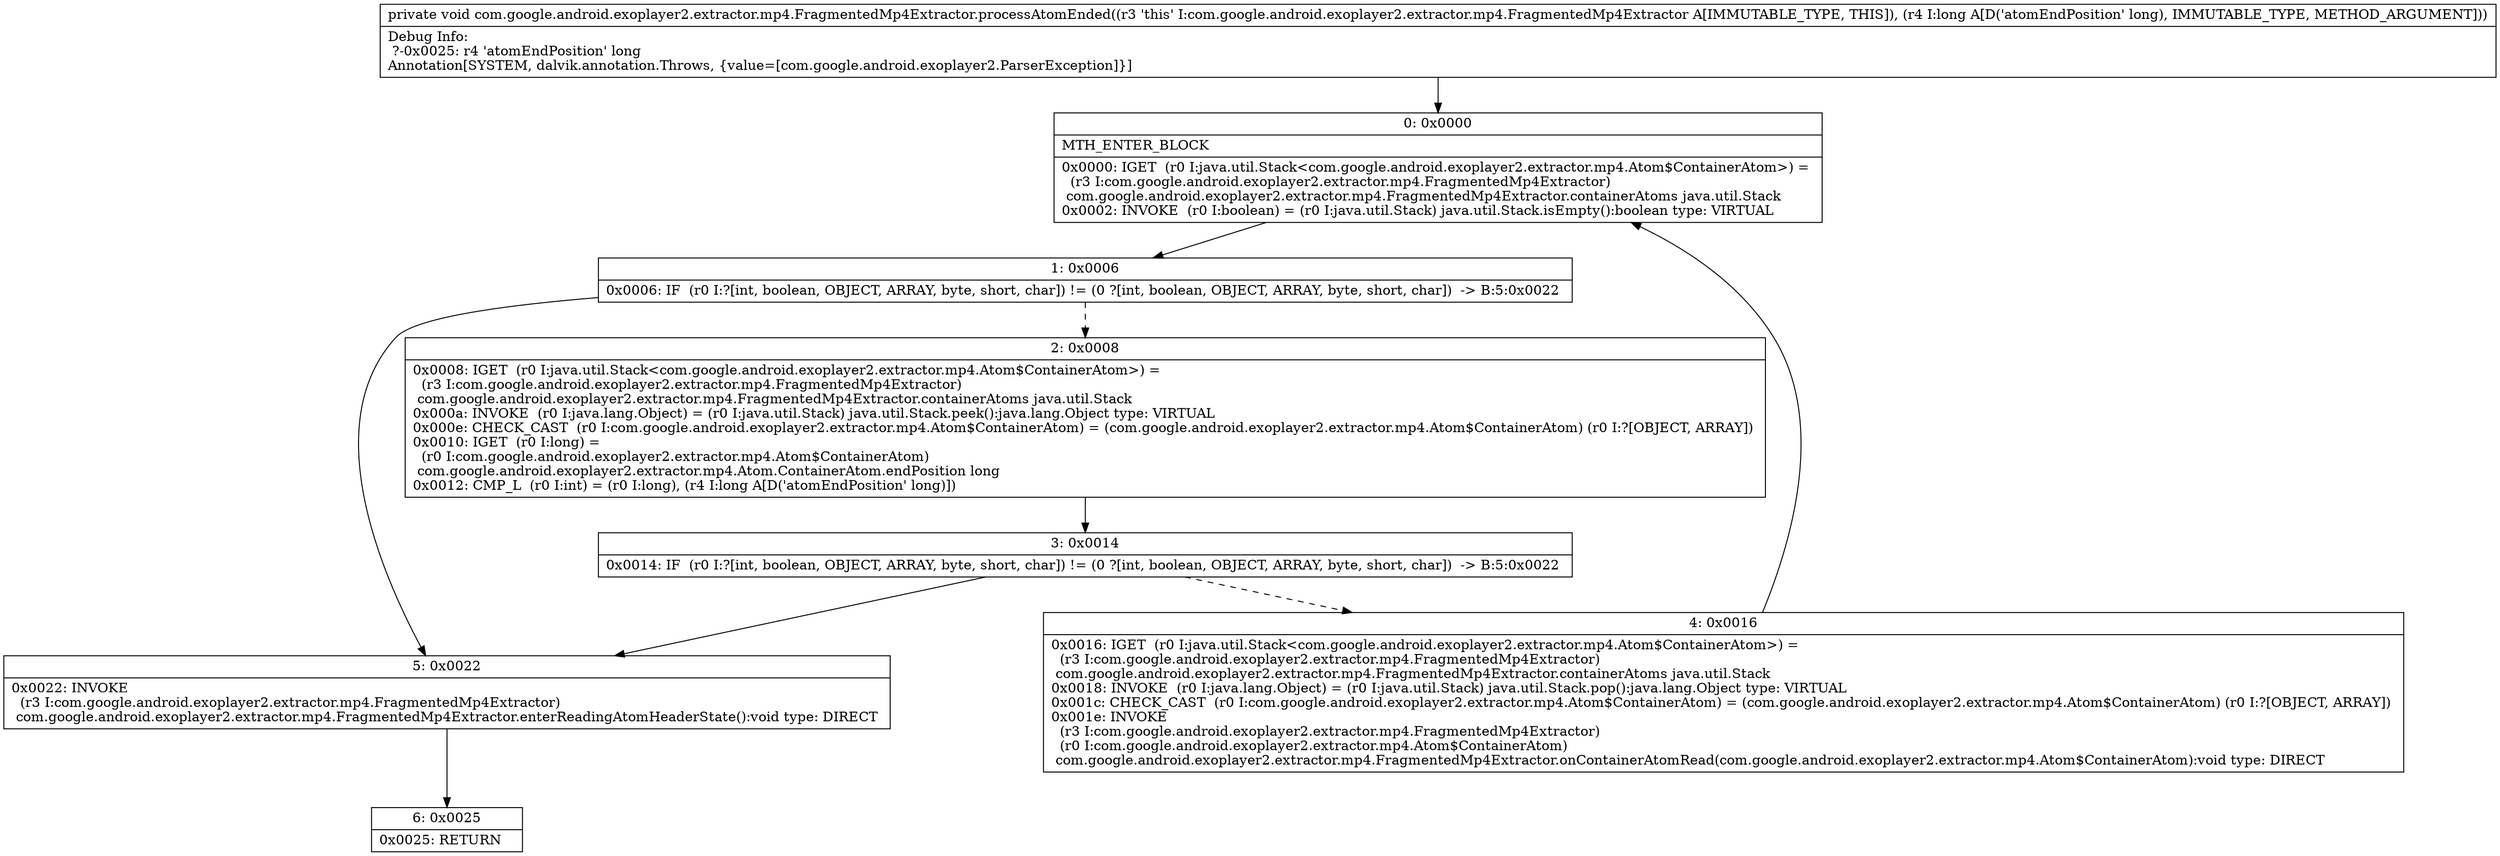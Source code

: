 digraph "CFG forcom.google.android.exoplayer2.extractor.mp4.FragmentedMp4Extractor.processAtomEnded(J)V" {
Node_0 [shape=record,label="{0\:\ 0x0000|MTH_ENTER_BLOCK\l|0x0000: IGET  (r0 I:java.util.Stack\<com.google.android.exoplayer2.extractor.mp4.Atom$ContainerAtom\>) = \l  (r3 I:com.google.android.exoplayer2.extractor.mp4.FragmentedMp4Extractor)\l com.google.android.exoplayer2.extractor.mp4.FragmentedMp4Extractor.containerAtoms java.util.Stack \l0x0002: INVOKE  (r0 I:boolean) = (r0 I:java.util.Stack) java.util.Stack.isEmpty():boolean type: VIRTUAL \l}"];
Node_1 [shape=record,label="{1\:\ 0x0006|0x0006: IF  (r0 I:?[int, boolean, OBJECT, ARRAY, byte, short, char]) != (0 ?[int, boolean, OBJECT, ARRAY, byte, short, char])  \-\> B:5:0x0022 \l}"];
Node_2 [shape=record,label="{2\:\ 0x0008|0x0008: IGET  (r0 I:java.util.Stack\<com.google.android.exoplayer2.extractor.mp4.Atom$ContainerAtom\>) = \l  (r3 I:com.google.android.exoplayer2.extractor.mp4.FragmentedMp4Extractor)\l com.google.android.exoplayer2.extractor.mp4.FragmentedMp4Extractor.containerAtoms java.util.Stack \l0x000a: INVOKE  (r0 I:java.lang.Object) = (r0 I:java.util.Stack) java.util.Stack.peek():java.lang.Object type: VIRTUAL \l0x000e: CHECK_CAST  (r0 I:com.google.android.exoplayer2.extractor.mp4.Atom$ContainerAtom) = (com.google.android.exoplayer2.extractor.mp4.Atom$ContainerAtom) (r0 I:?[OBJECT, ARRAY]) \l0x0010: IGET  (r0 I:long) = \l  (r0 I:com.google.android.exoplayer2.extractor.mp4.Atom$ContainerAtom)\l com.google.android.exoplayer2.extractor.mp4.Atom.ContainerAtom.endPosition long \l0x0012: CMP_L  (r0 I:int) = (r0 I:long), (r4 I:long A[D('atomEndPosition' long)]) \l}"];
Node_3 [shape=record,label="{3\:\ 0x0014|0x0014: IF  (r0 I:?[int, boolean, OBJECT, ARRAY, byte, short, char]) != (0 ?[int, boolean, OBJECT, ARRAY, byte, short, char])  \-\> B:5:0x0022 \l}"];
Node_4 [shape=record,label="{4\:\ 0x0016|0x0016: IGET  (r0 I:java.util.Stack\<com.google.android.exoplayer2.extractor.mp4.Atom$ContainerAtom\>) = \l  (r3 I:com.google.android.exoplayer2.extractor.mp4.FragmentedMp4Extractor)\l com.google.android.exoplayer2.extractor.mp4.FragmentedMp4Extractor.containerAtoms java.util.Stack \l0x0018: INVOKE  (r0 I:java.lang.Object) = (r0 I:java.util.Stack) java.util.Stack.pop():java.lang.Object type: VIRTUAL \l0x001c: CHECK_CAST  (r0 I:com.google.android.exoplayer2.extractor.mp4.Atom$ContainerAtom) = (com.google.android.exoplayer2.extractor.mp4.Atom$ContainerAtom) (r0 I:?[OBJECT, ARRAY]) \l0x001e: INVOKE  \l  (r3 I:com.google.android.exoplayer2.extractor.mp4.FragmentedMp4Extractor)\l  (r0 I:com.google.android.exoplayer2.extractor.mp4.Atom$ContainerAtom)\l com.google.android.exoplayer2.extractor.mp4.FragmentedMp4Extractor.onContainerAtomRead(com.google.android.exoplayer2.extractor.mp4.Atom$ContainerAtom):void type: DIRECT \l}"];
Node_5 [shape=record,label="{5\:\ 0x0022|0x0022: INVOKE  \l  (r3 I:com.google.android.exoplayer2.extractor.mp4.FragmentedMp4Extractor)\l com.google.android.exoplayer2.extractor.mp4.FragmentedMp4Extractor.enterReadingAtomHeaderState():void type: DIRECT \l}"];
Node_6 [shape=record,label="{6\:\ 0x0025|0x0025: RETURN   \l}"];
MethodNode[shape=record,label="{private void com.google.android.exoplayer2.extractor.mp4.FragmentedMp4Extractor.processAtomEnded((r3 'this' I:com.google.android.exoplayer2.extractor.mp4.FragmentedMp4Extractor A[IMMUTABLE_TYPE, THIS]), (r4 I:long A[D('atomEndPosition' long), IMMUTABLE_TYPE, METHOD_ARGUMENT]))  | Debug Info:\l  ?\-0x0025: r4 'atomEndPosition' long\lAnnotation[SYSTEM, dalvik.annotation.Throws, \{value=[com.google.android.exoplayer2.ParserException]\}]\l}"];
MethodNode -> Node_0;
Node_0 -> Node_1;
Node_1 -> Node_2[style=dashed];
Node_1 -> Node_5;
Node_2 -> Node_3;
Node_3 -> Node_4[style=dashed];
Node_3 -> Node_5;
Node_4 -> Node_0;
Node_5 -> Node_6;
}

